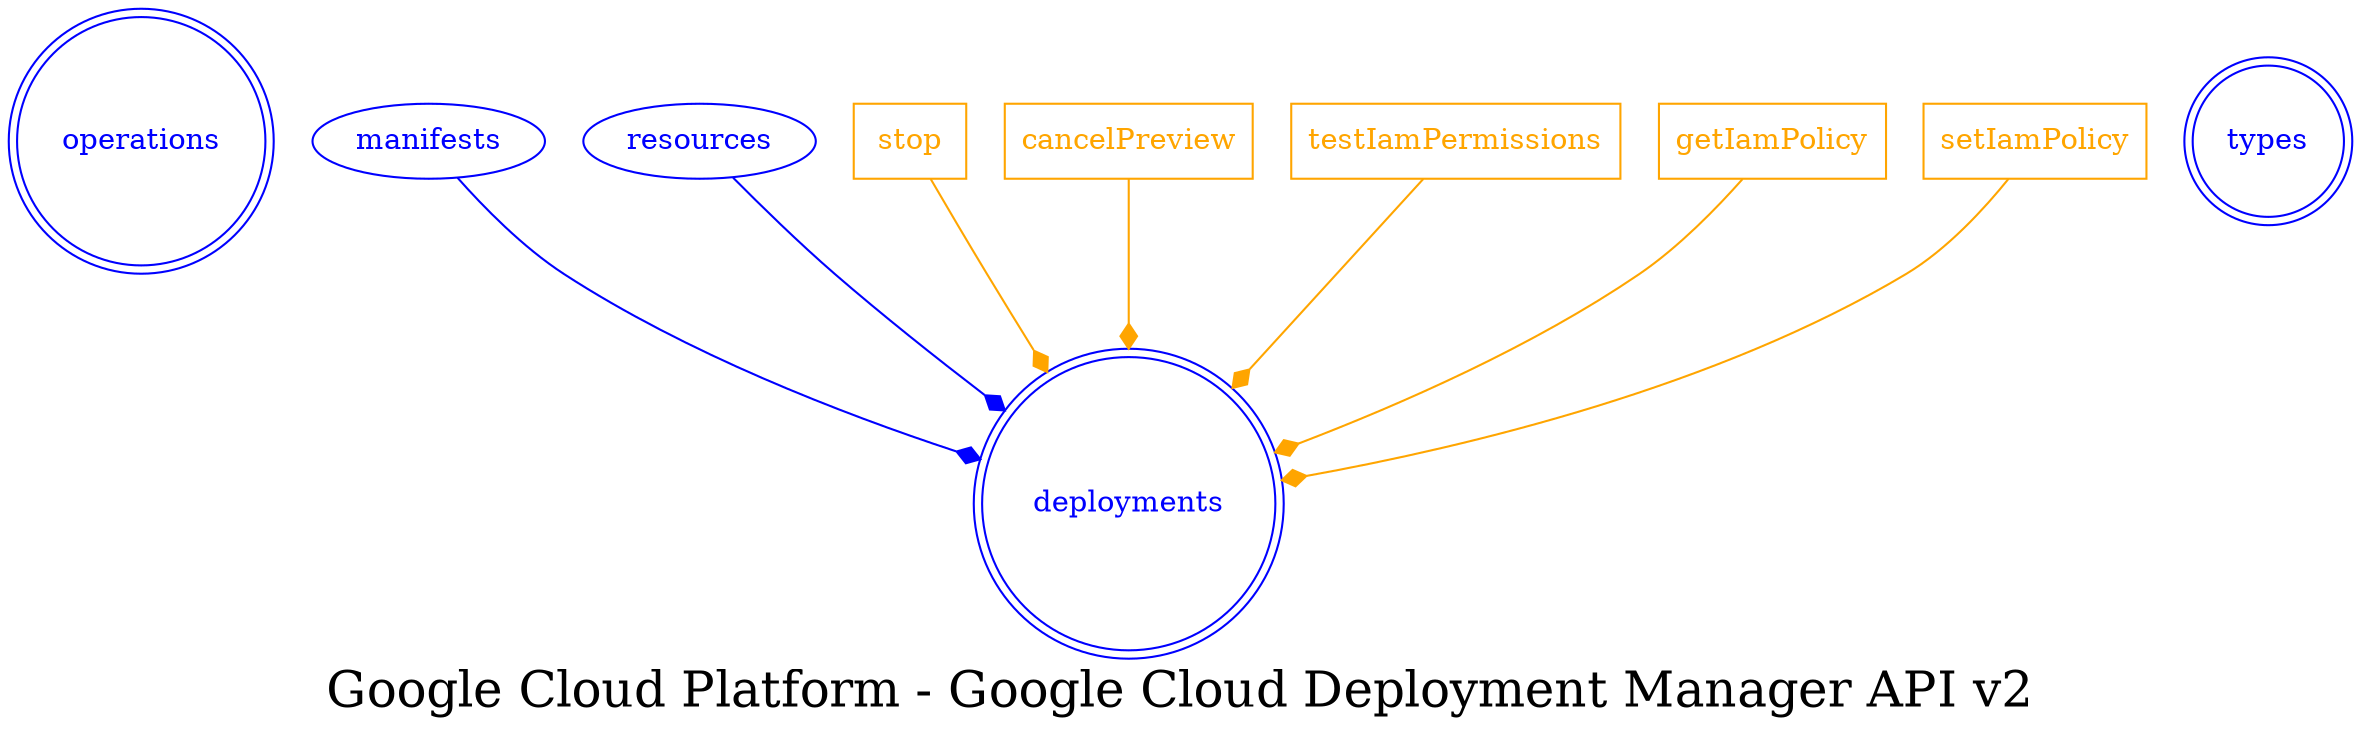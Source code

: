 digraph LexiconGraph {
graph[label="Google Cloud Platform - Google Cloud Deployment Manager API v2", fontsize=24]
splines=true
"operations" [color=blue, fontcolor=blue, shape=doublecircle]
"deployments" [color=blue, fontcolor=blue, shape=doublecircle]
"types" [color=blue, fontcolor=blue, shape=doublecircle]
"manifests" -> "deployments" [color=blue, fontcolor=blue, arrowhead=diamond, arrowtail=none]
"manifests" [color=blue, fontcolor=blue, shape=ellipse]
"resources" -> "deployments" [color=blue, fontcolor=blue, arrowhead=diamond, arrowtail=none]
"resources" [color=blue, fontcolor=blue, shape=ellipse]
"stop" [color=orange, fontcolor=orange, shape=box]
"stop" -> "deployments" [color=orange, fontcolor=orange, arrowhead=diamond, arrowtail=none]
"cancelPreview" [color=orange, fontcolor=orange, shape=box]
"cancelPreview" -> "deployments" [color=orange, fontcolor=orange, arrowhead=diamond, arrowtail=none]
"testIamPermissions" [color=orange, fontcolor=orange, shape=box]
"testIamPermissions" -> "deployments" [color=orange, fontcolor=orange, arrowhead=diamond, arrowtail=none]
"getIamPolicy" [color=orange, fontcolor=orange, shape=box]
"getIamPolicy" -> "deployments" [color=orange, fontcolor=orange, arrowhead=diamond, arrowtail=none]
"setIamPolicy" [color=orange, fontcolor=orange, shape=box]
"setIamPolicy" -> "deployments" [color=orange, fontcolor=orange, arrowhead=diamond, arrowtail=none]
}

